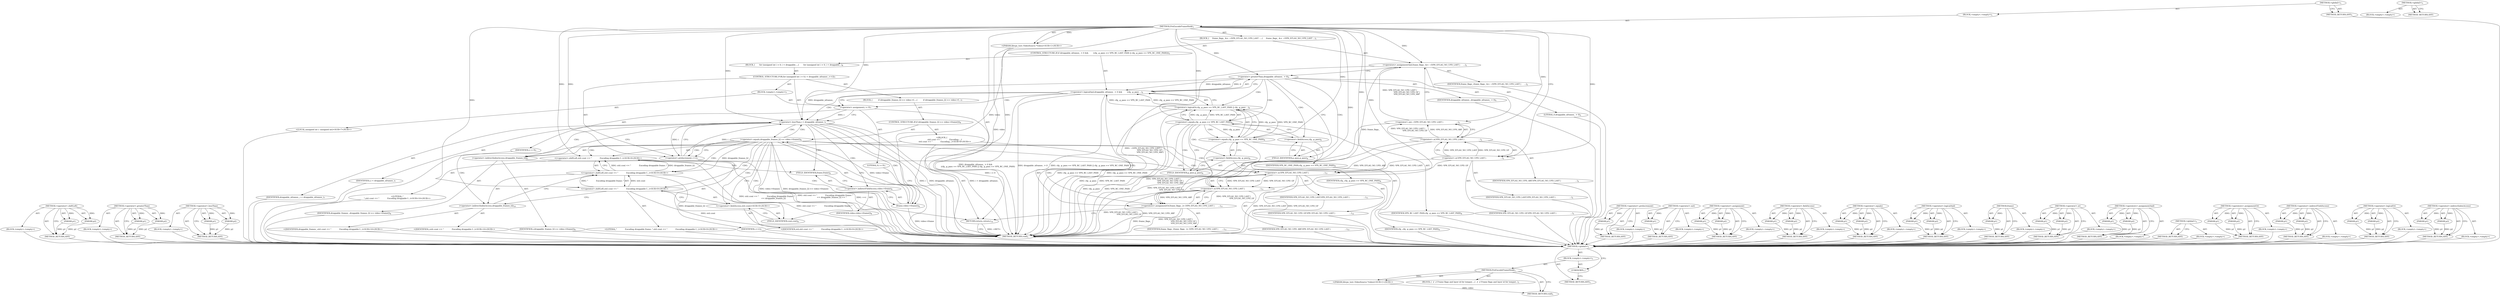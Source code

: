 digraph "&lt;global&gt;" {
vulnerable_169 [label=<(METHOD,&lt;operator&gt;.shiftLeft)>];
vulnerable_170 [label=<(PARAM,p1)>];
vulnerable_171 [label=<(PARAM,p2)>];
vulnerable_172 [label=<(BLOCK,&lt;empty&gt;,&lt;empty&gt;)>];
vulnerable_173 [label=<(METHOD_RETURN,ANY)>];
vulnerable_121 [label=<(METHOD,&lt;operator&gt;.greaterThan)>];
vulnerable_122 [label=<(PARAM,p1)>];
vulnerable_123 [label=<(PARAM,p2)>];
vulnerable_124 [label=<(BLOCK,&lt;empty&gt;,&lt;empty&gt;)>];
vulnerable_125 [label=<(METHOD_RETURN,ANY)>];
vulnerable_146 [label=<(METHOD,&lt;operator&gt;.lessThan)>];
vulnerable_147 [label=<(PARAM,p1)>];
vulnerable_148 [label=<(PARAM,p2)>];
vulnerable_149 [label=<(BLOCK,&lt;empty&gt;,&lt;empty&gt;)>];
vulnerable_150 [label=<(METHOD_RETURN,ANY)>];
vulnerable_6 [label=<(METHOD,&lt;global&gt;)<SUB>1</SUB>>];
vulnerable_7 [label=<(BLOCK,&lt;empty&gt;,&lt;empty&gt;)<SUB>1</SUB>>];
vulnerable_8 [label=<(METHOD,PreEncodeFrameHook)<SUB>1</SUB>>];
vulnerable_9 [label="<(PARAM,libvpx_test::VideoSource *video)<SUB>1</SUB>>"];
vulnerable_10 [label=<(BLOCK,{
     frame_flags_ &amp;= ~(VP8_EFLAG_NO_UPD_LAST ...,{
     frame_flags_ &amp;= ~(VP8_EFLAG_NO_UPD_LAST ...)<SUB>1</SUB>>];
vulnerable_11 [label=<(&lt;operators&gt;.assignmentAnd,frame_flags_ &amp;= ~(VP8_EFLAG_NO_UPD_LAST |
     ...)<SUB>2</SUB>>];
vulnerable_12 [label=<(IDENTIFIER,frame_flags_,frame_flags_ &amp;= ~(VP8_EFLAG_NO_UPD_LAST |
     ...)<SUB>2</SUB>>];
vulnerable_13 [label=<(&lt;operator&gt;.not,~(VP8_EFLAG_NO_UPD_LAST |
                     ...)<SUB>2</SUB>>];
vulnerable_14 [label=<(&lt;operator&gt;.or,VP8_EFLAG_NO_UPD_LAST |
                       ...)<SUB>2</SUB>>];
vulnerable_15 [label=<(&lt;operator&gt;.or,VP8_EFLAG_NO_UPD_LAST |
                       ...)<SUB>2</SUB>>];
vulnerable_16 [label=<(IDENTIFIER,VP8_EFLAG_NO_UPD_LAST,VP8_EFLAG_NO_UPD_LAST |
                       ...)<SUB>2</SUB>>];
vulnerable_17 [label=<(IDENTIFIER,VP8_EFLAG_NO_UPD_GF,VP8_EFLAG_NO_UPD_LAST |
                       ...)<SUB>3</SUB>>];
vulnerable_18 [label=<(IDENTIFIER,VP8_EFLAG_NO_UPD_ARF,VP8_EFLAG_NO_UPD_LAST |
                       ...)<SUB>4</SUB>>];
vulnerable_19 [label=<(CONTROL_STRUCTURE,IF,if (droppable_nframes_ &gt; 0 &amp;&amp;
        (cfg_.g_pass == VPX_RC_LAST_PASS || cfg_.g_pass == VPX_RC_ONE_PASS)))<SUB>5</SUB>>];
vulnerable_20 [label=<(&lt;operator&gt;.logicalAnd,droppable_nframes_ &gt; 0 &amp;&amp;
        (cfg_.g_pass ...)<SUB>5</SUB>>];
vulnerable_21 [label=<(&lt;operator&gt;.greaterThan,droppable_nframes_ &gt; 0)<SUB>5</SUB>>];
vulnerable_22 [label=<(IDENTIFIER,droppable_nframes_,droppable_nframes_ &gt; 0)<SUB>5</SUB>>];
vulnerable_23 [label=<(LITERAL,0,droppable_nframes_ &gt; 0)<SUB>5</SUB>>];
vulnerable_24 [label=<(&lt;operator&gt;.logicalOr,cfg_.g_pass == VPX_RC_LAST_PASS || cfg_.g_pass ...)<SUB>6</SUB>>];
vulnerable_25 [label=<(&lt;operator&gt;.equals,cfg_.g_pass == VPX_RC_LAST_PASS)<SUB>6</SUB>>];
vulnerable_26 [label=<(&lt;operator&gt;.fieldAccess,cfg_.g_pass)<SUB>6</SUB>>];
vulnerable_27 [label=<(IDENTIFIER,cfg_,cfg_.g_pass == VPX_RC_LAST_PASS)<SUB>6</SUB>>];
vulnerable_28 [label=<(FIELD_IDENTIFIER,g_pass,g_pass)<SUB>6</SUB>>];
vulnerable_29 [label=<(IDENTIFIER,VPX_RC_LAST_PASS,cfg_.g_pass == VPX_RC_LAST_PASS)<SUB>6</SUB>>];
vulnerable_30 [label=<(&lt;operator&gt;.equals,cfg_.g_pass == VPX_RC_ONE_PASS)<SUB>6</SUB>>];
vulnerable_31 [label=<(&lt;operator&gt;.fieldAccess,cfg_.g_pass)<SUB>6</SUB>>];
vulnerable_32 [label=<(IDENTIFIER,cfg_,cfg_.g_pass == VPX_RC_ONE_PASS)<SUB>6</SUB>>];
vulnerable_33 [label=<(FIELD_IDENTIFIER,g_pass,g_pass)<SUB>6</SUB>>];
vulnerable_34 [label=<(IDENTIFIER,VPX_RC_ONE_PASS,cfg_.g_pass == VPX_RC_ONE_PASS)<SUB>6</SUB>>];
vulnerable_35 [label=<(BLOCK,{
       for (unsigned int i = 0; i &lt; droppable...,{
       for (unsigned int i = 0; i &lt; droppable...)<SUB>6</SUB>>];
vulnerable_36 [label=<(CONTROL_STRUCTURE,FOR,for (unsigned int i = 0;i &lt; droppable_nframes_;++i))<SUB>7</SUB>>];
vulnerable_37 [label=<(BLOCK,&lt;empty&gt;,&lt;empty&gt;)<SUB>7</SUB>>];
vulnerable_38 [label="<(LOCAL,unsigned int i: unsigned int)<SUB>7</SUB>>"];
vulnerable_39 [label=<(&lt;operator&gt;.assignment,i = 0)<SUB>7</SUB>>];
vulnerable_40 [label=<(IDENTIFIER,i,i = 0)<SUB>7</SUB>>];
vulnerable_41 [label=<(LITERAL,0,i = 0)<SUB>7</SUB>>];
vulnerable_42 [label=<(&lt;operator&gt;.lessThan,i &lt; droppable_nframes_)<SUB>7</SUB>>];
vulnerable_43 [label=<(IDENTIFIER,i,i &lt; droppable_nframes_)<SUB>7</SUB>>];
vulnerable_44 [label=<(IDENTIFIER,droppable_nframes_,i &lt; droppable_nframes_)<SUB>7</SUB>>];
vulnerable_45 [label=<(&lt;operator&gt;.preIncrement,++i)<SUB>7</SUB>>];
vulnerable_46 [label=<(IDENTIFIER,i,++i)<SUB>7</SUB>>];
vulnerable_47 [label=<(BLOCK,{
         if (droppable_frames_[i] == video-&gt;f...,{
         if (droppable_frames_[i] == video-&gt;f...)<SUB>7</SUB>>];
vulnerable_48 [label=<(CONTROL_STRUCTURE,IF,if (droppable_frames_[i] == video-&gt;frame()))<SUB>8</SUB>>];
vulnerable_49 [label=<(&lt;operator&gt;.equals,droppable_frames_[i] == video-&gt;frame())<SUB>8</SUB>>];
vulnerable_50 [label=<(&lt;operator&gt;.indirectIndexAccess,droppable_frames_[i])<SUB>8</SUB>>];
vulnerable_51 [label=<(IDENTIFIER,droppable_frames_,droppable_frames_[i] == video-&gt;frame())<SUB>8</SUB>>];
vulnerable_52 [label=<(IDENTIFIER,i,droppable_frames_[i] == video-&gt;frame())<SUB>8</SUB>>];
vulnerable_53 [label=<(frame,video-&gt;frame())<SUB>8</SUB>>];
vulnerable_54 [label=<(&lt;operator&gt;.indirectFieldAccess,video-&gt;frame)<SUB>8</SUB>>];
vulnerable_55 [label=<(IDENTIFIER,video,video-&gt;frame())<SUB>8</SUB>>];
vulnerable_56 [label=<(FIELD_IDENTIFIER,frame,frame)<SUB>8</SUB>>];
vulnerable_57 [label="<(BLOCK,{
          std::cout &lt;&lt; &quot;             Encoding...,{
          std::cout &lt;&lt; &quot;             Encoding...)<SUB>8</SUB>>"];
vulnerable_58 [label="<(&lt;operator&gt;.shiftLeft,std::cout &lt;&lt; &quot;             Encoding droppable f...)<SUB>9</SUB>>"];
vulnerable_59 [label="<(&lt;operator&gt;.shiftLeft,std::cout &lt;&lt; &quot;             Encoding droppable f...)<SUB>9</SUB>>"];
vulnerable_60 [label="<(&lt;operator&gt;.shiftLeft,std::cout &lt;&lt; &quot;             Encoding droppable f...)<SUB>9</SUB>>"];
vulnerable_61 [label="<(&lt;operator&gt;.fieldAccess,std::cout)<SUB>9</SUB>>"];
vulnerable_62 [label="<(IDENTIFIER,std,std::cout &lt;&lt; &quot;             Encoding droppable f...)<SUB>9</SUB>>"];
vulnerable_63 [label=<(FIELD_IDENTIFIER,cout,cout)<SUB>9</SUB>>];
vulnerable_64 [label="<(LITERAL,&quot;             Encoding droppable frame: &quot;,std::cout &lt;&lt; &quot;             Encoding droppable f...)<SUB>9</SUB>>"];
vulnerable_65 [label=<(&lt;operator&gt;.indirectIndexAccess,droppable_frames_[i])<SUB>10</SUB>>];
vulnerable_66 [label="<(IDENTIFIER,droppable_frames_,std::cout &lt;&lt; &quot;             Encoding droppable f...)<SUB>10</SUB>>"];
vulnerable_67 [label="<(IDENTIFIER,i,std::cout &lt;&lt; &quot;             Encoding droppable f...)<SUB>10</SUB>>"];
vulnerable_68 [label="<(LITERAL,&quot;\n&quot;,std::cout &lt;&lt; &quot;             Encoding droppable f...)<SUB>10</SUB>>"];
vulnerable_69 [label=<(&lt;operators&gt;.assignmentOr,frame_flags_ |= (VP8_EFLAG_NO_UPD_LAST |
      ...)<SUB>11</SUB>>];
vulnerable_70 [label=<(IDENTIFIER,frame_flags_,frame_flags_ |= (VP8_EFLAG_NO_UPD_LAST |
      ...)<SUB>11</SUB>>];
vulnerable_71 [label=<(&lt;operator&gt;.or,VP8_EFLAG_NO_UPD_LAST |
                       ...)<SUB>11</SUB>>];
vulnerable_72 [label=<(&lt;operator&gt;.or,VP8_EFLAG_NO_UPD_LAST |
                       ...)<SUB>11</SUB>>];
vulnerable_73 [label=<(IDENTIFIER,VP8_EFLAG_NO_UPD_LAST,VP8_EFLAG_NO_UPD_LAST |
                       ...)<SUB>11</SUB>>];
vulnerable_74 [label=<(IDENTIFIER,VP8_EFLAG_NO_UPD_GF,VP8_EFLAG_NO_UPD_LAST |
                       ...)<SUB>12</SUB>>];
vulnerable_75 [label=<(IDENTIFIER,VP8_EFLAG_NO_UPD_ARF,VP8_EFLAG_NO_UPD_LAST |
                       ...)<SUB>13</SUB>>];
vulnerable_76 [label=<(RETURN,return;,return;)<SUB>14</SUB>>];
vulnerable_77 [label=<(METHOD_RETURN,void)<SUB>1</SUB>>];
vulnerable_79 [label=<(METHOD_RETURN,ANY)<SUB>1</SUB>>];
vulnerable_151 [label=<(METHOD,&lt;operator&gt;.preIncrement)>];
vulnerable_152 [label=<(PARAM,p1)>];
vulnerable_153 [label=<(BLOCK,&lt;empty&gt;,&lt;empty&gt;)>];
vulnerable_154 [label=<(METHOD_RETURN,ANY)>];
vulnerable_107 [label=<(METHOD,&lt;operator&gt;.not)>];
vulnerable_108 [label=<(PARAM,p1)>];
vulnerable_109 [label=<(BLOCK,&lt;empty&gt;,&lt;empty&gt;)>];
vulnerable_110 [label=<(METHOD_RETURN,ANY)>];
vulnerable_141 [label=<(METHOD,&lt;operator&gt;.assignment)>];
vulnerable_142 [label=<(PARAM,p1)>];
vulnerable_143 [label=<(PARAM,p2)>];
vulnerable_144 [label=<(BLOCK,&lt;empty&gt;,&lt;empty&gt;)>];
vulnerable_145 [label=<(METHOD_RETURN,ANY)>];
vulnerable_136 [label=<(METHOD,&lt;operator&gt;.fieldAccess)>];
vulnerable_137 [label=<(PARAM,p1)>];
vulnerable_138 [label=<(PARAM,p2)>];
vulnerable_139 [label=<(BLOCK,&lt;empty&gt;,&lt;empty&gt;)>];
vulnerable_140 [label=<(METHOD_RETURN,ANY)>];
vulnerable_131 [label=<(METHOD,&lt;operator&gt;.equals)>];
vulnerable_132 [label=<(PARAM,p1)>];
vulnerable_133 [label=<(PARAM,p2)>];
vulnerable_134 [label=<(BLOCK,&lt;empty&gt;,&lt;empty&gt;)>];
vulnerable_135 [label=<(METHOD_RETURN,ANY)>];
vulnerable_116 [label=<(METHOD,&lt;operator&gt;.logicalAnd)>];
vulnerable_117 [label=<(PARAM,p1)>];
vulnerable_118 [label=<(PARAM,p2)>];
vulnerable_119 [label=<(BLOCK,&lt;empty&gt;,&lt;empty&gt;)>];
vulnerable_120 [label=<(METHOD_RETURN,ANY)>];
vulnerable_160 [label=<(METHOD,frame)>];
vulnerable_161 [label=<(PARAM,p1)>];
vulnerable_162 [label=<(BLOCK,&lt;empty&gt;,&lt;empty&gt;)>];
vulnerable_163 [label=<(METHOD_RETURN,ANY)>];
vulnerable_111 [label=<(METHOD,&lt;operator&gt;.or)>];
vulnerable_112 [label=<(PARAM,p1)>];
vulnerable_113 [label=<(PARAM,p2)>];
vulnerable_114 [label=<(BLOCK,&lt;empty&gt;,&lt;empty&gt;)>];
vulnerable_115 [label=<(METHOD_RETURN,ANY)>];
vulnerable_102 [label=<(METHOD,&lt;operators&gt;.assignmentAnd)>];
vulnerable_103 [label=<(PARAM,p1)>];
vulnerable_104 [label=<(PARAM,p2)>];
vulnerable_105 [label=<(BLOCK,&lt;empty&gt;,&lt;empty&gt;)>];
vulnerable_106 [label=<(METHOD_RETURN,ANY)>];
vulnerable_96 [label=<(METHOD,&lt;global&gt;)<SUB>1</SUB>>];
vulnerable_97 [label=<(BLOCK,&lt;empty&gt;,&lt;empty&gt;)>];
vulnerable_98 [label=<(METHOD_RETURN,ANY)>];
vulnerable_174 [label=<(METHOD,&lt;operators&gt;.assignmentOr)>];
vulnerable_175 [label=<(PARAM,p1)>];
vulnerable_176 [label=<(PARAM,p2)>];
vulnerable_177 [label=<(BLOCK,&lt;empty&gt;,&lt;empty&gt;)>];
vulnerable_178 [label=<(METHOD_RETURN,ANY)>];
vulnerable_164 [label=<(METHOD,&lt;operator&gt;.indirectFieldAccess)>];
vulnerable_165 [label=<(PARAM,p1)>];
vulnerable_166 [label=<(PARAM,p2)>];
vulnerable_167 [label=<(BLOCK,&lt;empty&gt;,&lt;empty&gt;)>];
vulnerable_168 [label=<(METHOD_RETURN,ANY)>];
vulnerable_126 [label=<(METHOD,&lt;operator&gt;.logicalOr)>];
vulnerable_127 [label=<(PARAM,p1)>];
vulnerable_128 [label=<(PARAM,p2)>];
vulnerable_129 [label=<(BLOCK,&lt;empty&gt;,&lt;empty&gt;)>];
vulnerable_130 [label=<(METHOD_RETURN,ANY)>];
vulnerable_155 [label=<(METHOD,&lt;operator&gt;.indirectIndexAccess)>];
vulnerable_156 [label=<(PARAM,p1)>];
vulnerable_157 [label=<(PARAM,p2)>];
vulnerable_158 [label=<(BLOCK,&lt;empty&gt;,&lt;empty&gt;)>];
vulnerable_159 [label=<(METHOD_RETURN,ANY)>];
fixed_6 [label=<(METHOD,&lt;global&gt;)<SUB>1</SUB>>];
fixed_7 [label=<(BLOCK,&lt;empty&gt;,&lt;empty&gt;)<SUB>1</SUB>>];
fixed_8 [label=<(METHOD,PreEncodeFrameHook)<SUB>1</SUB>>];
fixed_9 [label="<(PARAM,libvpx_test::VideoSource *video)<SUB>1</SUB>>"];
fixed_10 [label=<(BLOCK,{
  //
  // Frame flags and layer id for tempor...,{
  //
  // Frame flags and layer id for tempor...)<SUB>1</SUB>>];
fixed_11 [label=<(METHOD_RETURN,void)<SUB>1</SUB>>];
fixed_13 [label=<(UNKNOWN,,)>];
fixed_14 [label=<(METHOD_RETURN,ANY)<SUB>1</SUB>>];
fixed_23 [label=<(METHOD,&lt;global&gt;)<SUB>1</SUB>>];
fixed_24 [label=<(BLOCK,&lt;empty&gt;,&lt;empty&gt;)>];
fixed_25 [label=<(METHOD_RETURN,ANY)>];
vulnerable_169 -> vulnerable_170  [key=0, label="AST: "];
vulnerable_169 -> vulnerable_170  [key=1, label="DDG: "];
vulnerable_169 -> vulnerable_172  [key=0, label="AST: "];
vulnerable_169 -> vulnerable_171  [key=0, label="AST: "];
vulnerable_169 -> vulnerable_171  [key=1, label="DDG: "];
vulnerable_169 -> vulnerable_173  [key=0, label="AST: "];
vulnerable_169 -> vulnerable_173  [key=1, label="CFG: "];
vulnerable_170 -> vulnerable_173  [key=0, label="DDG: p1"];
vulnerable_171 -> vulnerable_173  [key=0, label="DDG: p2"];
vulnerable_172 -> fixed_6  [key=0];
vulnerable_173 -> fixed_6  [key=0];
vulnerable_121 -> vulnerable_122  [key=0, label="AST: "];
vulnerable_121 -> vulnerable_122  [key=1, label="DDG: "];
vulnerable_121 -> vulnerable_124  [key=0, label="AST: "];
vulnerable_121 -> vulnerable_123  [key=0, label="AST: "];
vulnerable_121 -> vulnerable_123  [key=1, label="DDG: "];
vulnerable_121 -> vulnerable_125  [key=0, label="AST: "];
vulnerable_121 -> vulnerable_125  [key=1, label="CFG: "];
vulnerable_122 -> vulnerable_125  [key=0, label="DDG: p1"];
vulnerable_123 -> vulnerable_125  [key=0, label="DDG: p2"];
vulnerable_124 -> fixed_6  [key=0];
vulnerable_125 -> fixed_6  [key=0];
vulnerable_146 -> vulnerable_147  [key=0, label="AST: "];
vulnerable_146 -> vulnerable_147  [key=1, label="DDG: "];
vulnerable_146 -> vulnerable_149  [key=0, label="AST: "];
vulnerable_146 -> vulnerable_148  [key=0, label="AST: "];
vulnerable_146 -> vulnerable_148  [key=1, label="DDG: "];
vulnerable_146 -> vulnerable_150  [key=0, label="AST: "];
vulnerable_146 -> vulnerable_150  [key=1, label="CFG: "];
vulnerable_147 -> vulnerable_150  [key=0, label="DDG: p1"];
vulnerable_148 -> vulnerable_150  [key=0, label="DDG: p2"];
vulnerable_149 -> fixed_6  [key=0];
vulnerable_150 -> fixed_6  [key=0];
vulnerable_6 -> vulnerable_7  [key=0, label="AST: "];
vulnerable_6 -> vulnerable_79  [key=0, label="AST: "];
vulnerable_6 -> vulnerable_79  [key=1, label="CFG: "];
vulnerable_7 -> vulnerable_8  [key=0, label="AST: "];
vulnerable_8 -> vulnerable_9  [key=0, label="AST: "];
vulnerable_8 -> vulnerable_9  [key=1, label="DDG: "];
vulnerable_8 -> vulnerable_10  [key=0, label="AST: "];
vulnerable_8 -> vulnerable_77  [key=0, label="AST: "];
vulnerable_8 -> vulnerable_15  [key=0, label="CFG: "];
vulnerable_8 -> vulnerable_15  [key=1, label="DDG: "];
vulnerable_8 -> vulnerable_11  [key=0, label="DDG: "];
vulnerable_8 -> vulnerable_14  [key=0, label="DDG: "];
vulnerable_8 -> vulnerable_21  [key=0, label="DDG: "];
vulnerable_8 -> vulnerable_25  [key=0, label="DDG: "];
vulnerable_8 -> vulnerable_30  [key=0, label="DDG: "];
vulnerable_8 -> vulnerable_39  [key=0, label="DDG: "];
vulnerable_8 -> vulnerable_42  [key=0, label="DDG: "];
vulnerable_8 -> vulnerable_45  [key=0, label="DDG: "];
vulnerable_8 -> vulnerable_76  [key=0, label="DDG: "];
vulnerable_8 -> vulnerable_58  [key=0, label="DDG: "];
vulnerable_8 -> vulnerable_69  [key=0, label="DDG: "];
vulnerable_8 -> vulnerable_71  [key=0, label="DDG: "];
vulnerable_8 -> vulnerable_60  [key=0, label="DDG: "];
vulnerable_8 -> vulnerable_72  [key=0, label="DDG: "];
vulnerable_9 -> vulnerable_77  [key=0, label="DDG: video"];
vulnerable_9 -> vulnerable_53  [key=0, label="DDG: video"];
vulnerable_10 -> vulnerable_11  [key=0, label="AST: "];
vulnerable_10 -> vulnerable_19  [key=0, label="AST: "];
vulnerable_11 -> vulnerable_12  [key=0, label="AST: "];
vulnerable_11 -> vulnerable_13  [key=0, label="AST: "];
vulnerable_11 -> vulnerable_21  [key=0, label="CFG: "];
vulnerable_11 -> vulnerable_77  [key=0, label="DDG: ~(VP8_EFLAG_NO_UPD_LAST |
                       VP8_EFLAG_NO_UPD_GF |
                       VP8_EFLAG_NO_UPD_ARF)"];
vulnerable_11 -> vulnerable_69  [key=0, label="DDG: frame_flags_"];
vulnerable_12 -> fixed_6  [key=0];
vulnerable_13 -> vulnerable_14  [key=0, label="AST: "];
vulnerable_13 -> vulnerable_11  [key=0, label="CFG: "];
vulnerable_13 -> vulnerable_11  [key=1, label="DDG: VP8_EFLAG_NO_UPD_LAST |
                       VP8_EFLAG_NO_UPD_GF |
                       VP8_EFLAG_NO_UPD_ARF"];
vulnerable_13 -> vulnerable_77  [key=0, label="DDG: VP8_EFLAG_NO_UPD_LAST |
                       VP8_EFLAG_NO_UPD_GF |
                       VP8_EFLAG_NO_UPD_ARF"];
vulnerable_14 -> vulnerable_15  [key=0, label="AST: "];
vulnerable_14 -> vulnerable_18  [key=0, label="AST: "];
vulnerable_14 -> vulnerable_13  [key=0, label="CFG: "];
vulnerable_14 -> vulnerable_13  [key=1, label="DDG: VP8_EFLAG_NO_UPD_LAST |
                       VP8_EFLAG_NO_UPD_GF"];
vulnerable_14 -> vulnerable_13  [key=2, label="DDG: VP8_EFLAG_NO_UPD_ARF"];
vulnerable_14 -> vulnerable_77  [key=0, label="DDG: VP8_EFLAG_NO_UPD_LAST |
                       VP8_EFLAG_NO_UPD_GF"];
vulnerable_14 -> vulnerable_71  [key=0, label="DDG: VP8_EFLAG_NO_UPD_ARF"];
vulnerable_15 -> vulnerable_16  [key=0, label="AST: "];
vulnerable_15 -> vulnerable_17  [key=0, label="AST: "];
vulnerable_15 -> vulnerable_14  [key=0, label="CFG: "];
vulnerable_15 -> vulnerable_14  [key=1, label="DDG: VP8_EFLAG_NO_UPD_LAST"];
vulnerable_15 -> vulnerable_14  [key=2, label="DDG: VP8_EFLAG_NO_UPD_GF"];
vulnerable_15 -> vulnerable_72  [key=0, label="DDG: VP8_EFLAG_NO_UPD_LAST"];
vulnerable_15 -> vulnerable_72  [key=1, label="DDG: VP8_EFLAG_NO_UPD_GF"];
vulnerable_16 -> fixed_6  [key=0];
vulnerable_17 -> fixed_6  [key=0];
vulnerable_18 -> fixed_6  [key=0];
vulnerable_19 -> vulnerable_20  [key=0, label="AST: "];
vulnerable_19 -> vulnerable_35  [key=0, label="AST: "];
vulnerable_20 -> vulnerable_21  [key=0, label="AST: "];
vulnerable_20 -> vulnerable_24  [key=0, label="AST: "];
vulnerable_20 -> vulnerable_77  [key=0, label="CFG: "];
vulnerable_20 -> vulnerable_77  [key=1, label="DDG: droppable_nframes_ &gt; 0"];
vulnerable_20 -> vulnerable_77  [key=2, label="DDG: cfg_.g_pass == VPX_RC_LAST_PASS || cfg_.g_pass == VPX_RC_ONE_PASS"];
vulnerable_20 -> vulnerable_77  [key=3, label="DDG: droppable_nframes_ &gt; 0 &amp;&amp;
        (cfg_.g_pass == VPX_RC_LAST_PASS || cfg_.g_pass == VPX_RC_ONE_PASS)"];
vulnerable_20 -> vulnerable_39  [key=0, label="CFG: "];
vulnerable_20 -> vulnerable_39  [key=1, label="CDG: "];
vulnerable_20 -> vulnerable_42  [key=0, label="CDG: "];
vulnerable_21 -> vulnerable_22  [key=0, label="AST: "];
vulnerable_21 -> vulnerable_23  [key=0, label="AST: "];
vulnerable_21 -> vulnerable_20  [key=0, label="CFG: "];
vulnerable_21 -> vulnerable_20  [key=1, label="DDG: droppable_nframes_"];
vulnerable_21 -> vulnerable_20  [key=2, label="DDG: 0"];
vulnerable_21 -> vulnerable_28  [key=0, label="CFG: "];
vulnerable_21 -> vulnerable_28  [key=1, label="CDG: "];
vulnerable_21 -> vulnerable_42  [key=0, label="DDG: droppable_nframes_"];
vulnerable_21 -> vulnerable_24  [key=0, label="CDG: "];
vulnerable_21 -> vulnerable_26  [key=0, label="CDG: "];
vulnerable_21 -> vulnerable_25  [key=0, label="CDG: "];
vulnerable_22 -> fixed_6  [key=0];
vulnerable_23 -> fixed_6  [key=0];
vulnerable_24 -> vulnerable_25  [key=0, label="AST: "];
vulnerable_24 -> vulnerable_30  [key=0, label="AST: "];
vulnerable_24 -> vulnerable_20  [key=0, label="CFG: "];
vulnerable_24 -> vulnerable_20  [key=1, label="DDG: cfg_.g_pass == VPX_RC_LAST_PASS"];
vulnerable_24 -> vulnerable_20  [key=2, label="DDG: cfg_.g_pass == VPX_RC_ONE_PASS"];
vulnerable_24 -> vulnerable_77  [key=0, label="DDG: cfg_.g_pass == VPX_RC_LAST_PASS"];
vulnerable_24 -> vulnerable_77  [key=1, label="DDG: cfg_.g_pass == VPX_RC_ONE_PASS"];
vulnerable_25 -> vulnerable_26  [key=0, label="AST: "];
vulnerable_25 -> vulnerable_29  [key=0, label="AST: "];
vulnerable_25 -> vulnerable_24  [key=0, label="CFG: "];
vulnerable_25 -> vulnerable_24  [key=1, label="DDG: cfg_.g_pass"];
vulnerable_25 -> vulnerable_24  [key=2, label="DDG: VPX_RC_LAST_PASS"];
vulnerable_25 -> vulnerable_33  [key=0, label="CFG: "];
vulnerable_25 -> vulnerable_33  [key=1, label="CDG: "];
vulnerable_25 -> vulnerable_77  [key=0, label="DDG: cfg_.g_pass"];
vulnerable_25 -> vulnerable_77  [key=1, label="DDG: VPX_RC_LAST_PASS"];
vulnerable_25 -> vulnerable_30  [key=0, label="DDG: cfg_.g_pass"];
vulnerable_25 -> vulnerable_30  [key=1, label="CDG: "];
vulnerable_25 -> vulnerable_31  [key=0, label="CDG: "];
vulnerable_26 -> vulnerable_27  [key=0, label="AST: "];
vulnerable_26 -> vulnerable_28  [key=0, label="AST: "];
vulnerable_26 -> vulnerable_25  [key=0, label="CFG: "];
vulnerable_27 -> fixed_6  [key=0];
vulnerable_28 -> vulnerable_26  [key=0, label="CFG: "];
vulnerable_29 -> fixed_6  [key=0];
vulnerable_30 -> vulnerable_31  [key=0, label="AST: "];
vulnerable_30 -> vulnerable_34  [key=0, label="AST: "];
vulnerable_30 -> vulnerable_24  [key=0, label="CFG: "];
vulnerable_30 -> vulnerable_24  [key=1, label="DDG: cfg_.g_pass"];
vulnerable_30 -> vulnerable_24  [key=2, label="DDG: VPX_RC_ONE_PASS"];
vulnerable_30 -> vulnerable_77  [key=0, label="DDG: cfg_.g_pass"];
vulnerable_30 -> vulnerable_77  [key=1, label="DDG: VPX_RC_ONE_PASS"];
vulnerable_31 -> vulnerable_32  [key=0, label="AST: "];
vulnerable_31 -> vulnerable_33  [key=0, label="AST: "];
vulnerable_31 -> vulnerable_30  [key=0, label="CFG: "];
vulnerable_32 -> fixed_6  [key=0];
vulnerable_33 -> vulnerable_31  [key=0, label="CFG: "];
vulnerable_34 -> fixed_6  [key=0];
vulnerable_35 -> vulnerable_36  [key=0, label="AST: "];
vulnerable_36 -> vulnerable_37  [key=0, label="AST: "];
vulnerable_36 -> vulnerable_42  [key=0, label="AST: "];
vulnerable_36 -> vulnerable_45  [key=0, label="AST: "];
vulnerable_36 -> vulnerable_47  [key=0, label="AST: "];
vulnerable_37 -> vulnerable_38  [key=0, label="AST: "];
vulnerable_37 -> vulnerable_39  [key=0, label="AST: "];
vulnerable_38 -> fixed_6  [key=0];
vulnerable_39 -> vulnerable_40  [key=0, label="AST: "];
vulnerable_39 -> vulnerable_41  [key=0, label="AST: "];
vulnerable_39 -> vulnerable_42  [key=0, label="CFG: "];
vulnerable_39 -> vulnerable_42  [key=1, label="DDG: i"];
vulnerable_39 -> vulnerable_77  [key=0, label="DDG: i = 0"];
vulnerable_40 -> fixed_6  [key=0];
vulnerable_41 -> fixed_6  [key=0];
vulnerable_42 -> vulnerable_43  [key=0, label="AST: "];
vulnerable_42 -> vulnerable_44  [key=0, label="AST: "];
vulnerable_42 -> vulnerable_77  [key=0, label="CFG: "];
vulnerable_42 -> vulnerable_77  [key=1, label="DDG: i"];
vulnerable_42 -> vulnerable_77  [key=2, label="DDG: droppable_nframes_"];
vulnerable_42 -> vulnerable_77  [key=3, label="DDG: i &lt; droppable_nframes_"];
vulnerable_42 -> vulnerable_50  [key=0, label="CFG: "];
vulnerable_42 -> vulnerable_50  [key=1, label="CDG: "];
vulnerable_42 -> vulnerable_45  [key=0, label="DDG: i"];
vulnerable_42 -> vulnerable_49  [key=0, label="CDG: "];
vulnerable_42 -> vulnerable_53  [key=0, label="CDG: "];
vulnerable_42 -> vulnerable_56  [key=0, label="CDG: "];
vulnerable_42 -> vulnerable_54  [key=0, label="CDG: "];
vulnerable_43 -> fixed_6  [key=0];
vulnerable_44 -> fixed_6  [key=0];
vulnerable_45 -> vulnerable_46  [key=0, label="AST: "];
vulnerable_45 -> vulnerable_42  [key=0, label="CFG: "];
vulnerable_45 -> vulnerable_42  [key=1, label="DDG: i"];
vulnerable_45 -> vulnerable_77  [key=0, label="DDG: ++i"];
vulnerable_46 -> fixed_6  [key=0];
vulnerable_47 -> vulnerable_48  [key=0, label="AST: "];
vulnerable_48 -> vulnerable_49  [key=0, label="AST: "];
vulnerable_48 -> vulnerable_57  [key=0, label="AST: "];
vulnerable_49 -> vulnerable_50  [key=0, label="AST: "];
vulnerable_49 -> vulnerable_53  [key=0, label="AST: "];
vulnerable_49 -> vulnerable_63  [key=0, label="CFG: "];
vulnerable_49 -> vulnerable_63  [key=1, label="CDG: "];
vulnerable_49 -> vulnerable_45  [key=0, label="CFG: "];
vulnerable_49 -> vulnerable_45  [key=1, label="CDG: "];
vulnerable_49 -> vulnerable_77  [key=0, label="DDG: video-&gt;frame()"];
vulnerable_49 -> vulnerable_77  [key=1, label="DDG: droppable_frames_[i] == video-&gt;frame()"];
vulnerable_49 -> vulnerable_59  [key=0, label="DDG: droppable_frames_[i]"];
vulnerable_49 -> vulnerable_59  [key=1, label="CDG: "];
vulnerable_49 -> vulnerable_58  [key=0, label="CDG: "];
vulnerable_49 -> vulnerable_60  [key=0, label="CDG: "];
vulnerable_49 -> vulnerable_61  [key=0, label="CDG: "];
vulnerable_49 -> vulnerable_42  [key=0, label="CDG: "];
vulnerable_49 -> vulnerable_71  [key=0, label="CDG: "];
vulnerable_49 -> vulnerable_72  [key=0, label="CDG: "];
vulnerable_49 -> vulnerable_69  [key=0, label="CDG: "];
vulnerable_49 -> vulnerable_76  [key=0, label="CDG: "];
vulnerable_49 -> vulnerable_65  [key=0, label="CDG: "];
vulnerable_50 -> vulnerable_51  [key=0, label="AST: "];
vulnerable_50 -> vulnerable_52  [key=0, label="AST: "];
vulnerable_50 -> vulnerable_56  [key=0, label="CFG: "];
vulnerable_51 -> fixed_6  [key=0];
vulnerable_52 -> fixed_6  [key=0];
vulnerable_53 -> vulnerable_54  [key=0, label="AST: "];
vulnerable_53 -> vulnerable_49  [key=0, label="CFG: "];
vulnerable_53 -> vulnerable_49  [key=1, label="DDG: video-&gt;frame"];
vulnerable_53 -> vulnerable_77  [key=0, label="DDG: video-&gt;frame"];
vulnerable_54 -> vulnerable_55  [key=0, label="AST: "];
vulnerable_54 -> vulnerable_56  [key=0, label="AST: "];
vulnerable_54 -> vulnerable_53  [key=0, label="CFG: "];
vulnerable_55 -> fixed_6  [key=0];
vulnerable_56 -> vulnerable_54  [key=0, label="CFG: "];
vulnerable_57 -> vulnerable_58  [key=0, label="AST: "];
vulnerable_57 -> vulnerable_69  [key=0, label="AST: "];
vulnerable_57 -> vulnerable_76  [key=0, label="AST: "];
vulnerable_58 -> vulnerable_59  [key=0, label="AST: "];
vulnerable_58 -> vulnerable_68  [key=0, label="AST: "];
vulnerable_58 -> vulnerable_72  [key=0, label="CFG: "];
vulnerable_58 -> vulnerable_77  [key=0, label="DDG: std::cout &lt;&lt; &quot;             Encoding droppable frame: &quot;
                     &lt;&lt; droppable_frames_[i]"];
vulnerable_58 -> vulnerable_77  [key=1, label="DDG: std::cout &lt;&lt; &quot;             Encoding droppable frame: &quot;
                     &lt;&lt; droppable_frames_[i] &lt;&lt; &quot;\n&quot;"];
vulnerable_59 -> vulnerable_60  [key=0, label="AST: "];
vulnerable_59 -> vulnerable_65  [key=0, label="AST: "];
vulnerable_59 -> vulnerable_58  [key=0, label="CFG: "];
vulnerable_59 -> vulnerable_58  [key=1, label="DDG: std::cout &lt;&lt; &quot;             Encoding droppable frame: &quot;"];
vulnerable_59 -> vulnerable_58  [key=2, label="DDG: droppable_frames_[i]"];
vulnerable_59 -> vulnerable_77  [key=0, label="DDG: std::cout &lt;&lt; &quot;             Encoding droppable frame: &quot;"];
vulnerable_59 -> vulnerable_77  [key=1, label="DDG: droppable_frames_[i]"];
vulnerable_60 -> vulnerable_61  [key=0, label="AST: "];
vulnerable_60 -> vulnerable_64  [key=0, label="AST: "];
vulnerable_60 -> vulnerable_65  [key=0, label="CFG: "];
vulnerable_60 -> vulnerable_77  [key=0, label="DDG: std::cout"];
vulnerable_60 -> vulnerable_59  [key=0, label="DDG: std::cout"];
vulnerable_60 -> vulnerable_59  [key=1, label="DDG: &quot;             Encoding droppable frame: &quot;"];
vulnerable_61 -> vulnerable_62  [key=0, label="AST: "];
vulnerable_61 -> vulnerable_63  [key=0, label="AST: "];
vulnerable_61 -> vulnerable_60  [key=0, label="CFG: "];
vulnerable_62 -> fixed_6  [key=0];
vulnerable_63 -> vulnerable_61  [key=0, label="CFG: "];
vulnerable_64 -> fixed_6  [key=0];
vulnerable_65 -> vulnerable_66  [key=0, label="AST: "];
vulnerable_65 -> vulnerable_67  [key=0, label="AST: "];
vulnerable_65 -> vulnerable_59  [key=0, label="CFG: "];
vulnerable_66 -> fixed_6  [key=0];
vulnerable_67 -> fixed_6  [key=0];
vulnerable_68 -> fixed_6  [key=0];
vulnerable_69 -> vulnerable_70  [key=0, label="AST: "];
vulnerable_69 -> vulnerable_71  [key=0, label="AST: "];
vulnerable_69 -> vulnerable_76  [key=0, label="CFG: "];
vulnerable_69 -> vulnerable_77  [key=0, label="DDG: frame_flags_"];
vulnerable_69 -> vulnerable_77  [key=1, label="DDG: VP8_EFLAG_NO_UPD_LAST |
                           VP8_EFLAG_NO_UPD_GF |
                           VP8_EFLAG_NO_UPD_ARF"];
vulnerable_70 -> fixed_6  [key=0];
vulnerable_71 -> vulnerable_72  [key=0, label="AST: "];
vulnerable_71 -> vulnerable_75  [key=0, label="AST: "];
vulnerable_71 -> vulnerable_69  [key=0, label="CFG: "];
vulnerable_71 -> vulnerable_69  [key=1, label="DDG: VP8_EFLAG_NO_UPD_LAST |
                           VP8_EFLAG_NO_UPD_GF"];
vulnerable_71 -> vulnerable_69  [key=2, label="DDG: VP8_EFLAG_NO_UPD_ARF"];
vulnerable_71 -> vulnerable_77  [key=0, label="DDG: VP8_EFLAG_NO_UPD_LAST |
                           VP8_EFLAG_NO_UPD_GF"];
vulnerable_71 -> vulnerable_77  [key=1, label="DDG: VP8_EFLAG_NO_UPD_ARF"];
vulnerable_72 -> vulnerable_73  [key=0, label="AST: "];
vulnerable_72 -> vulnerable_74  [key=0, label="AST: "];
vulnerable_72 -> vulnerable_71  [key=0, label="CFG: "];
vulnerable_72 -> vulnerable_71  [key=1, label="DDG: VP8_EFLAG_NO_UPD_LAST"];
vulnerable_72 -> vulnerable_71  [key=2, label="DDG: VP8_EFLAG_NO_UPD_GF"];
vulnerable_72 -> vulnerable_77  [key=0, label="DDG: VP8_EFLAG_NO_UPD_LAST"];
vulnerable_72 -> vulnerable_77  [key=1, label="DDG: VP8_EFLAG_NO_UPD_GF"];
vulnerable_73 -> fixed_6  [key=0];
vulnerable_74 -> fixed_6  [key=0];
vulnerable_75 -> fixed_6  [key=0];
vulnerable_76 -> vulnerable_77  [key=0, label="CFG: "];
vulnerable_76 -> vulnerable_77  [key=1, label="DDG: &lt;RET&gt;"];
vulnerable_77 -> fixed_6  [key=0];
vulnerable_79 -> fixed_6  [key=0];
vulnerable_151 -> vulnerable_152  [key=0, label="AST: "];
vulnerable_151 -> vulnerable_152  [key=1, label="DDG: "];
vulnerable_151 -> vulnerable_153  [key=0, label="AST: "];
vulnerable_151 -> vulnerable_154  [key=0, label="AST: "];
vulnerable_151 -> vulnerable_154  [key=1, label="CFG: "];
vulnerable_152 -> vulnerable_154  [key=0, label="DDG: p1"];
vulnerable_153 -> fixed_6  [key=0];
vulnerable_154 -> fixed_6  [key=0];
vulnerable_107 -> vulnerable_108  [key=0, label="AST: "];
vulnerable_107 -> vulnerable_108  [key=1, label="DDG: "];
vulnerable_107 -> vulnerable_109  [key=0, label="AST: "];
vulnerable_107 -> vulnerable_110  [key=0, label="AST: "];
vulnerable_107 -> vulnerable_110  [key=1, label="CFG: "];
vulnerable_108 -> vulnerable_110  [key=0, label="DDG: p1"];
vulnerable_109 -> fixed_6  [key=0];
vulnerable_110 -> fixed_6  [key=0];
vulnerable_141 -> vulnerable_142  [key=0, label="AST: "];
vulnerable_141 -> vulnerable_142  [key=1, label="DDG: "];
vulnerable_141 -> vulnerable_144  [key=0, label="AST: "];
vulnerable_141 -> vulnerable_143  [key=0, label="AST: "];
vulnerable_141 -> vulnerable_143  [key=1, label="DDG: "];
vulnerable_141 -> vulnerable_145  [key=0, label="AST: "];
vulnerable_141 -> vulnerable_145  [key=1, label="CFG: "];
vulnerable_142 -> vulnerable_145  [key=0, label="DDG: p1"];
vulnerable_143 -> vulnerable_145  [key=0, label="DDG: p2"];
vulnerable_144 -> fixed_6  [key=0];
vulnerable_145 -> fixed_6  [key=0];
vulnerable_136 -> vulnerable_137  [key=0, label="AST: "];
vulnerable_136 -> vulnerable_137  [key=1, label="DDG: "];
vulnerable_136 -> vulnerable_139  [key=0, label="AST: "];
vulnerable_136 -> vulnerable_138  [key=0, label="AST: "];
vulnerable_136 -> vulnerable_138  [key=1, label="DDG: "];
vulnerable_136 -> vulnerable_140  [key=0, label="AST: "];
vulnerable_136 -> vulnerable_140  [key=1, label="CFG: "];
vulnerable_137 -> vulnerable_140  [key=0, label="DDG: p1"];
vulnerable_138 -> vulnerable_140  [key=0, label="DDG: p2"];
vulnerable_139 -> fixed_6  [key=0];
vulnerable_140 -> fixed_6  [key=0];
vulnerable_131 -> vulnerable_132  [key=0, label="AST: "];
vulnerable_131 -> vulnerable_132  [key=1, label="DDG: "];
vulnerable_131 -> vulnerable_134  [key=0, label="AST: "];
vulnerable_131 -> vulnerable_133  [key=0, label="AST: "];
vulnerable_131 -> vulnerable_133  [key=1, label="DDG: "];
vulnerable_131 -> vulnerable_135  [key=0, label="AST: "];
vulnerable_131 -> vulnerable_135  [key=1, label="CFG: "];
vulnerable_132 -> vulnerable_135  [key=0, label="DDG: p1"];
vulnerable_133 -> vulnerable_135  [key=0, label="DDG: p2"];
vulnerable_134 -> fixed_6  [key=0];
vulnerable_135 -> fixed_6  [key=0];
vulnerable_116 -> vulnerable_117  [key=0, label="AST: "];
vulnerable_116 -> vulnerable_117  [key=1, label="DDG: "];
vulnerable_116 -> vulnerable_119  [key=0, label="AST: "];
vulnerable_116 -> vulnerable_118  [key=0, label="AST: "];
vulnerable_116 -> vulnerable_118  [key=1, label="DDG: "];
vulnerable_116 -> vulnerable_120  [key=0, label="AST: "];
vulnerable_116 -> vulnerable_120  [key=1, label="CFG: "];
vulnerable_117 -> vulnerable_120  [key=0, label="DDG: p1"];
vulnerable_118 -> vulnerable_120  [key=0, label="DDG: p2"];
vulnerable_119 -> fixed_6  [key=0];
vulnerable_120 -> fixed_6  [key=0];
vulnerable_160 -> vulnerable_161  [key=0, label="AST: "];
vulnerable_160 -> vulnerable_161  [key=1, label="DDG: "];
vulnerable_160 -> vulnerable_162  [key=0, label="AST: "];
vulnerable_160 -> vulnerable_163  [key=0, label="AST: "];
vulnerable_160 -> vulnerable_163  [key=1, label="CFG: "];
vulnerable_161 -> vulnerable_163  [key=0, label="DDG: p1"];
vulnerable_162 -> fixed_6  [key=0];
vulnerable_163 -> fixed_6  [key=0];
vulnerable_111 -> vulnerable_112  [key=0, label="AST: "];
vulnerable_111 -> vulnerable_112  [key=1, label="DDG: "];
vulnerable_111 -> vulnerable_114  [key=0, label="AST: "];
vulnerable_111 -> vulnerable_113  [key=0, label="AST: "];
vulnerable_111 -> vulnerable_113  [key=1, label="DDG: "];
vulnerable_111 -> vulnerable_115  [key=0, label="AST: "];
vulnerable_111 -> vulnerable_115  [key=1, label="CFG: "];
vulnerable_112 -> vulnerable_115  [key=0, label="DDG: p1"];
vulnerable_113 -> vulnerable_115  [key=0, label="DDG: p2"];
vulnerable_114 -> fixed_6  [key=0];
vulnerable_115 -> fixed_6  [key=0];
vulnerable_102 -> vulnerable_103  [key=0, label="AST: "];
vulnerable_102 -> vulnerable_103  [key=1, label="DDG: "];
vulnerable_102 -> vulnerable_105  [key=0, label="AST: "];
vulnerable_102 -> vulnerable_104  [key=0, label="AST: "];
vulnerable_102 -> vulnerable_104  [key=1, label="DDG: "];
vulnerable_102 -> vulnerable_106  [key=0, label="AST: "];
vulnerable_102 -> vulnerable_106  [key=1, label="CFG: "];
vulnerable_103 -> vulnerable_106  [key=0, label="DDG: p1"];
vulnerable_104 -> vulnerable_106  [key=0, label="DDG: p2"];
vulnerable_105 -> fixed_6  [key=0];
vulnerable_106 -> fixed_6  [key=0];
vulnerable_96 -> vulnerable_97  [key=0, label="AST: "];
vulnerable_96 -> vulnerable_98  [key=0, label="AST: "];
vulnerable_96 -> vulnerable_98  [key=1, label="CFG: "];
vulnerable_97 -> fixed_6  [key=0];
vulnerable_98 -> fixed_6  [key=0];
vulnerable_174 -> vulnerable_175  [key=0, label="AST: "];
vulnerable_174 -> vulnerable_175  [key=1, label="DDG: "];
vulnerable_174 -> vulnerable_177  [key=0, label="AST: "];
vulnerable_174 -> vulnerable_176  [key=0, label="AST: "];
vulnerable_174 -> vulnerable_176  [key=1, label="DDG: "];
vulnerable_174 -> vulnerable_178  [key=0, label="AST: "];
vulnerable_174 -> vulnerable_178  [key=1, label="CFG: "];
vulnerable_175 -> vulnerable_178  [key=0, label="DDG: p1"];
vulnerable_176 -> vulnerable_178  [key=0, label="DDG: p2"];
vulnerable_177 -> fixed_6  [key=0];
vulnerable_178 -> fixed_6  [key=0];
vulnerable_164 -> vulnerable_165  [key=0, label="AST: "];
vulnerable_164 -> vulnerable_165  [key=1, label="DDG: "];
vulnerable_164 -> vulnerable_167  [key=0, label="AST: "];
vulnerable_164 -> vulnerable_166  [key=0, label="AST: "];
vulnerable_164 -> vulnerable_166  [key=1, label="DDG: "];
vulnerable_164 -> vulnerable_168  [key=0, label="AST: "];
vulnerable_164 -> vulnerable_168  [key=1, label="CFG: "];
vulnerable_165 -> vulnerable_168  [key=0, label="DDG: p1"];
vulnerable_166 -> vulnerable_168  [key=0, label="DDG: p2"];
vulnerable_167 -> fixed_6  [key=0];
vulnerable_168 -> fixed_6  [key=0];
vulnerable_126 -> vulnerable_127  [key=0, label="AST: "];
vulnerable_126 -> vulnerable_127  [key=1, label="DDG: "];
vulnerable_126 -> vulnerable_129  [key=0, label="AST: "];
vulnerable_126 -> vulnerable_128  [key=0, label="AST: "];
vulnerable_126 -> vulnerable_128  [key=1, label="DDG: "];
vulnerable_126 -> vulnerable_130  [key=0, label="AST: "];
vulnerable_126 -> vulnerable_130  [key=1, label="CFG: "];
vulnerable_127 -> vulnerable_130  [key=0, label="DDG: p1"];
vulnerable_128 -> vulnerable_130  [key=0, label="DDG: p2"];
vulnerable_129 -> fixed_6  [key=0];
vulnerable_130 -> fixed_6  [key=0];
vulnerable_155 -> vulnerable_156  [key=0, label="AST: "];
vulnerable_155 -> vulnerable_156  [key=1, label="DDG: "];
vulnerable_155 -> vulnerable_158  [key=0, label="AST: "];
vulnerable_155 -> vulnerable_157  [key=0, label="AST: "];
vulnerable_155 -> vulnerable_157  [key=1, label="DDG: "];
vulnerable_155 -> vulnerable_159  [key=0, label="AST: "];
vulnerable_155 -> vulnerable_159  [key=1, label="CFG: "];
vulnerable_156 -> vulnerable_159  [key=0, label="DDG: p1"];
vulnerable_157 -> vulnerable_159  [key=0, label="DDG: p2"];
vulnerable_158 -> fixed_6  [key=0];
vulnerable_159 -> fixed_6  [key=0];
fixed_6 -> fixed_7  [key=0, label="AST: "];
fixed_6 -> fixed_14  [key=0, label="AST: "];
fixed_6 -> fixed_13  [key=0, label="CFG: "];
fixed_7 -> fixed_8  [key=0, label="AST: "];
fixed_7 -> fixed_13  [key=0, label="AST: "];
fixed_8 -> fixed_9  [key=0, label="AST: "];
fixed_8 -> fixed_9  [key=1, label="DDG: "];
fixed_8 -> fixed_10  [key=0, label="AST: "];
fixed_8 -> fixed_11  [key=0, label="AST: "];
fixed_8 -> fixed_11  [key=1, label="CFG: "];
fixed_9 -> fixed_11  [key=0, label="DDG: video"];
fixed_13 -> fixed_14  [key=0, label="CFG: "];
fixed_23 -> fixed_24  [key=0, label="AST: "];
fixed_23 -> fixed_25  [key=0, label="AST: "];
fixed_23 -> fixed_25  [key=1, label="CFG: "];
}
